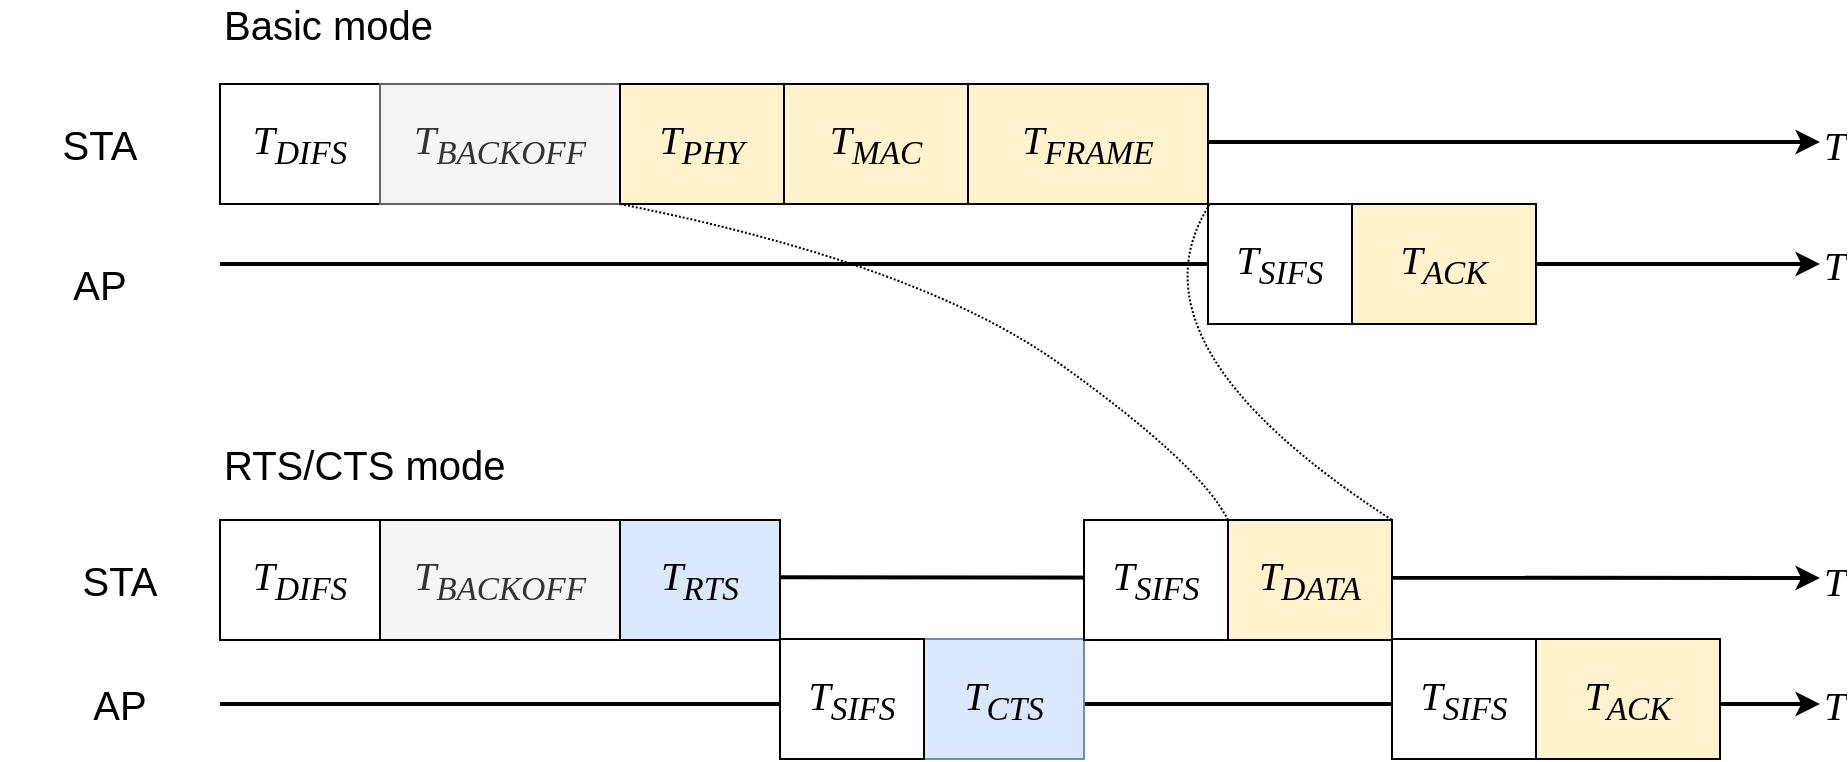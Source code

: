 <mxfile version="10.9.0" type="device"><diagram id="Bo9c-u4YAc_3wkCqcaPV" name="Page-1"><mxGraphModel dx="2159" dy="2114" grid="1" gridSize="10" guides="1" tooltips="1" connect="1" arrows="1" fold="1" page="1" pageScale="1" pageWidth="827" pageHeight="1169" math="0" shadow="0"><root><mxCell id="0"/><mxCell id="1" parent="0"/><mxCell id="XUZr6Z9q6gTOOjO05GBT-32" value="" style="endArrow=classic;html=1;strokeWidth=2;" edge="1" parent="1"><mxGeometry width="50" height="50" relative="1" as="geometry"><mxPoint x="20" y="330" as="sourcePoint"/><mxPoint x="820" y="330" as="targetPoint"/></mxGeometry></mxCell><mxCell id="XUZr6Z9q6gTOOjO05GBT-33" value="T" style="text;html=1;resizable=0;points=[];align=center;verticalAlign=middle;labelBackgroundColor=#ffffff;fontSize=20;fontFamily=Georgia;fontStyle=2" vertex="1" connectable="0" parent="XUZr6Z9q6gTOOjO05GBT-32"><mxGeometry x="0.298" y="-2" relative="1" as="geometry"><mxPoint x="288" y="-2.5" as="offset"/></mxGeometry></mxCell><mxCell id="XUZr6Z9q6gTOOjO05GBT-8" value="" style="endArrow=classic;html=1;strokeWidth=2;" edge="1" parent="1"><mxGeometry width="50" height="50" relative="1" as="geometry"><mxPoint x="20" y="266.5" as="sourcePoint"/><mxPoint x="820" y="267" as="targetPoint"/></mxGeometry></mxCell><mxCell id="XUZr6Z9q6gTOOjO05GBT-9" value="T" style="text;html=1;resizable=0;points=[];align=center;verticalAlign=middle;labelBackgroundColor=#ffffff;fontSize=20;fontFamily=Georgia;fontStyle=2" vertex="1" connectable="0" parent="XUZr6Z9q6gTOOjO05GBT-8"><mxGeometry x="0.298" y="-2" relative="1" as="geometry"><mxPoint x="288" y="-1.5" as="offset"/></mxGeometry></mxCell><mxCell id="XUZr6Z9q6gTOOjO05GBT-30" value="" style="endArrow=classic;html=1;strokeWidth=2;" edge="1" parent="1"><mxGeometry width="50" height="50" relative="1" as="geometry"><mxPoint x="20" y="110" as="sourcePoint"/><mxPoint x="820" y="110" as="targetPoint"/></mxGeometry></mxCell><mxCell id="XUZr6Z9q6gTOOjO05GBT-31" value="T" style="text;html=1;resizable=0;points=[];align=center;verticalAlign=middle;labelBackgroundColor=#ffffff;fontSize=20;fontFamily=Georgia;fontStyle=2" vertex="1" connectable="0" parent="XUZr6Z9q6gTOOjO05GBT-30"><mxGeometry x="0.298" y="-2" relative="1" as="geometry"><mxPoint x="288" y="-2" as="offset"/></mxGeometry></mxCell><mxCell id="pxSu3G8HZsrnEJ05kgnI-16" value="" style="endArrow=classic;html=1;strokeWidth=2;" parent="1" edge="1"><mxGeometry width="50" height="50" relative="1" as="geometry"><mxPoint x="20" y="49" as="sourcePoint"/><mxPoint x="820" y="49" as="targetPoint"/></mxGeometry></mxCell><mxCell id="pxSu3G8HZsrnEJ05kgnI-17" value="T" style="text;html=1;resizable=0;points=[];align=center;verticalAlign=middle;labelBackgroundColor=#ffffff;fontSize=20;fontFamily=Georgia;fontStyle=2" parent="pxSu3G8HZsrnEJ05kgnI-16" vertex="1" connectable="0"><mxGeometry x="0.298" y="-2" relative="1" as="geometry"><mxPoint x="288" y="-1" as="offset"/></mxGeometry></mxCell><mxCell id="pxSu3G8HZsrnEJ05kgnI-1" value="&lt;span style=&quot;font-size: 20px&quot;&gt;&lt;i&gt;&lt;font face=&quot;Georgia&quot;&gt;T&lt;sub&gt;DIFS&lt;/sub&gt;&lt;/font&gt;&lt;/i&gt;&lt;/span&gt;" style="rounded=0;whiteSpace=wrap;html=1;" parent="1" vertex="1"><mxGeometry x="20" y="20" width="80" height="60" as="geometry"/></mxCell><mxCell id="pxSu3G8HZsrnEJ05kgnI-2" value="&lt;i&gt;&lt;font face=&quot;Georgia&quot;&gt;&lt;span style=&quot;font-size: 20px&quot;&gt;T&lt;sub&gt;BACKOFF&lt;/sub&gt;&lt;/span&gt;&lt;/font&gt;&lt;/i&gt;" style="rounded=0;whiteSpace=wrap;html=1;fillColor=#f5f5f5;strokeColor=#666666;fontColor=#333333;" parent="1" vertex="1"><mxGeometry x="100" y="20" width="120" height="60" as="geometry"/></mxCell><mxCell id="pxSu3G8HZsrnEJ05kgnI-4" value="&lt;i&gt;&lt;font face=&quot;Georgia&quot;&gt;&lt;span style=&quot;font-size: 20px&quot;&gt;T&lt;sub&gt;PHY&lt;/sub&gt;&lt;/span&gt;&lt;/font&gt;&lt;/i&gt;" style="rounded=0;whiteSpace=wrap;html=1;fillColor=#fff2cc;strokeColor=#000000;" parent="1" vertex="1"><mxGeometry x="220" y="20" width="82" height="60" as="geometry"/></mxCell><mxCell id="pxSu3G8HZsrnEJ05kgnI-6" value="&lt;i&gt;&lt;font face=&quot;Georgia&quot;&gt;&lt;span style=&quot;font-size: 20px&quot;&gt;T&lt;sub&gt;MAC&lt;/sub&gt;&lt;/span&gt;&lt;/font&gt;&lt;/i&gt;" style="rounded=0;whiteSpace=wrap;html=1;fillColor=#fff2cc;strokeColor=#000000;" parent="1" vertex="1"><mxGeometry x="302" y="20" width="92" height="60" as="geometry"/></mxCell><mxCell id="pxSu3G8HZsrnEJ05kgnI-8" value="&lt;i&gt;&lt;font face=&quot;Georgia&quot;&gt;&lt;span style=&quot;font-size: 20px&quot;&gt;T&lt;sub&gt;FRAME&lt;/sub&gt;&lt;/span&gt;&lt;/font&gt;&lt;/i&gt;" style="rounded=0;whiteSpace=wrap;html=1;fillColor=#fff2cc;strokeColor=#000000;" parent="1" vertex="1"><mxGeometry x="394" y="20" width="120" height="60" as="geometry"/></mxCell><mxCell id="pxSu3G8HZsrnEJ05kgnI-12" value="&lt;i&gt;&lt;font face=&quot;Georgia&quot;&gt;&lt;span style=&quot;font-size: 20px&quot;&gt;T&lt;sub&gt;SIFS&lt;/sub&gt;&lt;/span&gt;&lt;/font&gt;&lt;/i&gt;" style="rounded=0;whiteSpace=wrap;html=1;" parent="1" vertex="1"><mxGeometry x="514" y="80" width="72" height="60" as="geometry"/></mxCell><mxCell id="pxSu3G8HZsrnEJ05kgnI-20" value="&lt;i&gt;&lt;font face=&quot;Georgia&quot;&gt;&lt;span style=&quot;font-size: 20px&quot;&gt;T&lt;sub&gt;ACK&lt;/sub&gt;&lt;/span&gt;&lt;/font&gt;&lt;/i&gt;" style="rounded=0;whiteSpace=wrap;html=1;fillColor=#fff2cc;strokeColor=#000000;" parent="1" vertex="1"><mxGeometry x="586" y="80" width="92" height="60" as="geometry"/></mxCell><mxCell id="ei5Nt1VDELQGUiIdQSaR-1" value="&lt;font style=&quot;font-size: 20px&quot;&gt;STA&lt;/font&gt;" style="rounded=1;whiteSpace=wrap;html=1;strokeColor=none;fillColor=none;" parent="1" vertex="1"><mxGeometry x="-90" y="30" width="100" height="40" as="geometry"/></mxCell><mxCell id="ei5Nt1VDELQGUiIdQSaR-2" value="&lt;font style=&quot;font-size: 20px&quot;&gt;AP&lt;/font&gt;" style="rounded=1;whiteSpace=wrap;html=1;strokeColor=none;fillColor=none;" parent="1" vertex="1"><mxGeometry x="-90" y="100" width="100" height="40" as="geometry"/></mxCell><mxCell id="XUZr6Z9q6gTOOjO05GBT-1" value="&lt;span style=&quot;font-size: 20px&quot;&gt;&lt;i&gt;&lt;font face=&quot;Georgia&quot;&gt;T&lt;sub&gt;DIFS&lt;/sub&gt;&lt;/font&gt;&lt;/i&gt;&lt;/span&gt;" style="rounded=0;whiteSpace=wrap;html=1;" vertex="1" parent="1"><mxGeometry x="20" y="238" width="80" height="60" as="geometry"/></mxCell><mxCell id="XUZr6Z9q6gTOOjO05GBT-2" value="&lt;i&gt;&lt;font face=&quot;Georgia&quot;&gt;&lt;span style=&quot;font-size: 20px&quot;&gt;T&lt;sub&gt;BACKOFF&lt;/sub&gt;&lt;/span&gt;&lt;/font&gt;&lt;/i&gt;" style="rounded=0;whiteSpace=wrap;html=1;fillColor=#f5f5f5;strokeColor=#000000;fontColor=#333333;" vertex="1" parent="1"><mxGeometry x="100" y="238" width="120" height="60" as="geometry"/></mxCell><mxCell id="XUZr6Z9q6gTOOjO05GBT-3" value="&lt;i&gt;&lt;font face=&quot;Georgia&quot;&gt;&lt;span style=&quot;font-size: 20px&quot;&gt;T&lt;sub&gt;DATA&lt;br&gt;&lt;/sub&gt;&lt;/span&gt;&lt;/font&gt;&lt;/i&gt;" style="rounded=0;whiteSpace=wrap;html=1;fillColor=#fff2cc;strokeColor=#000000;" vertex="1" parent="1"><mxGeometry x="524" y="238" width="82" height="60" as="geometry"/></mxCell><mxCell id="XUZr6Z9q6gTOOjO05GBT-6" value="&lt;i&gt;&lt;font face=&quot;Georgia&quot;&gt;&lt;span style=&quot;font-size: 20px&quot;&gt;T&lt;sub&gt;SIFS&lt;br&gt;&lt;/sub&gt;&lt;/span&gt;&lt;/font&gt;&lt;/i&gt;" style="rounded=0;whiteSpace=wrap;html=1;" vertex="1" parent="1"><mxGeometry x="606" y="297.5" width="72" height="60" as="geometry"/></mxCell><mxCell id="XUZr6Z9q6gTOOjO05GBT-12" value="&lt;font style=&quot;font-size: 20px&quot;&gt;STA&lt;/font&gt;" style="rounded=1;whiteSpace=wrap;html=1;strokeColor=none;fillColor=none;" vertex="1" parent="1"><mxGeometry x="-80" y="247.5" width="100" height="40" as="geometry"/></mxCell><mxCell id="XUZr6Z9q6gTOOjO05GBT-13" value="&lt;font style=&quot;font-size: 20px&quot;&gt;AP&lt;/font&gt;" style="rounded=1;whiteSpace=wrap;html=1;strokeColor=none;fillColor=none;" vertex="1" parent="1"><mxGeometry x="-80" y="309.5" width="100" height="40" as="geometry"/></mxCell><mxCell id="XUZr6Z9q6gTOOjO05GBT-16" value="RTS/CTS mode" style="text;html=1;strokeColor=none;fillColor=none;align=left;verticalAlign=middle;whiteSpace=wrap;rounded=0;fontSize=20;fontStyle=0;fontFamily=Helvetica;" vertex="1" parent="1"><mxGeometry x="20" y="200" width="180" height="20" as="geometry"/></mxCell><mxCell id="XUZr6Z9q6gTOOjO05GBT-17" value="Basic mode" style="text;html=1;strokeColor=none;fillColor=none;align=left;verticalAlign=middle;whiteSpace=wrap;rounded=0;fontSize=20;fontStyle=0;fontFamily=Helvetica;" vertex="1" parent="1"><mxGeometry x="20" y="-20" width="180" height="20" as="geometry"/></mxCell><mxCell id="XUZr6Z9q6gTOOjO05GBT-21" value="&lt;span style=&quot;font-size: 20px&quot;&gt;&lt;i&gt;&lt;font face=&quot;Georgia&quot;&gt;T&lt;sub&gt;RTS&lt;/sub&gt;&lt;/font&gt;&lt;/i&gt;&lt;/span&gt;" style="rounded=0;whiteSpace=wrap;html=1;fillColor=#dae8fc;strokeColor=#000000;" vertex="1" parent="1"><mxGeometry x="220" y="238" width="80" height="60" as="geometry"/></mxCell><mxCell id="XUZr6Z9q6gTOOjO05GBT-22" value="&lt;span style=&quot;font-size: 20px&quot;&gt;&lt;i&gt;&lt;font face=&quot;Georgia&quot;&gt;T&lt;sub&gt;CTS&lt;/sub&gt;&lt;/font&gt;&lt;/i&gt;&lt;/span&gt;" style="rounded=0;whiteSpace=wrap;html=1;fillColor=#dae8fc;strokeColor=#6c8ebf;" vertex="1" parent="1"><mxGeometry x="372" y="297.5" width="80" height="60" as="geometry"/></mxCell><mxCell id="XUZr6Z9q6gTOOjO05GBT-23" value="&lt;i&gt;&lt;font face=&quot;Georgia&quot;&gt;&lt;span style=&quot;font-size: 20px&quot;&gt;T&lt;sub&gt;SIFS&lt;/sub&gt;&lt;/span&gt;&lt;/font&gt;&lt;/i&gt;" style="rounded=0;whiteSpace=wrap;html=1;" vertex="1" parent="1"><mxGeometry x="300" y="297.5" width="72" height="60" as="geometry"/></mxCell><mxCell id="XUZr6Z9q6gTOOjO05GBT-24" value="&lt;i&gt;&lt;font face=&quot;Georgia&quot;&gt;&lt;span style=&quot;font-size: 20px&quot;&gt;T&lt;sub&gt;SIFS&lt;br&gt;&lt;/sub&gt;&lt;/span&gt;&lt;/font&gt;&lt;/i&gt;" style="rounded=0;whiteSpace=wrap;html=1;" vertex="1" parent="1"><mxGeometry x="452" y="238" width="72" height="60" as="geometry"/></mxCell><mxCell id="XUZr6Z9q6gTOOjO05GBT-27" value="" style="endArrow=none;html=1;fontFamily=Helvetica;fontSize=20;exitX=0;exitY=1;exitDx=0;exitDy=0;exitPerimeter=0;entryX=0;entryY=0;entryDx=0;entryDy=0;entryPerimeter=0;endFill=0;curved=1;dashed=1;dashPattern=1 1;" edge="1" parent="1" source="pxSu3G8HZsrnEJ05kgnI-4" target="XUZr6Z9q6gTOOjO05GBT-3"><mxGeometry width="50" height="50" relative="1" as="geometry"><mxPoint x="367" y="133" as="sourcePoint"/><mxPoint x="620" y="180" as="targetPoint"/><Array as="points"><mxPoint x="370" y="110"/><mxPoint x="510" y="210"/></Array></mxGeometry></mxCell><mxCell id="XUZr6Z9q6gTOOjO05GBT-28" value="&lt;i&gt;&lt;font face=&quot;Georgia&quot;&gt;&lt;span style=&quot;font-size: 20px&quot;&gt;T&lt;sub&gt;ACK&lt;/sub&gt;&lt;/span&gt;&lt;/font&gt;&lt;/i&gt;" style="rounded=0;whiteSpace=wrap;html=1;fillColor=#fff2cc;strokeColor=#000000;" vertex="1" parent="1"><mxGeometry x="678" y="297.5" width="92" height="60" as="geometry"/></mxCell><mxCell id="XUZr6Z9q6gTOOjO05GBT-34" value="" style="endArrow=none;html=1;fontFamily=Helvetica;fontSize=20;exitX=1.008;exitY=1;exitDx=0;exitDy=0;exitPerimeter=0;entryX=1;entryY=0;entryDx=0;entryDy=0;entryPerimeter=0;endFill=0;curved=1;dashed=1;dashPattern=1 1;" edge="1" parent="1" source="pxSu3G8HZsrnEJ05kgnI-8" target="XUZr6Z9q6gTOOjO05GBT-3"><mxGeometry width="50" height="50" relative="1" as="geometry"><mxPoint x="230" y="90" as="sourcePoint"/><mxPoint x="544" y="248" as="targetPoint"/><Array as="points"><mxPoint x="470" y="150"/></Array></mxGeometry></mxCell></root></mxGraphModel></diagram></mxfile>